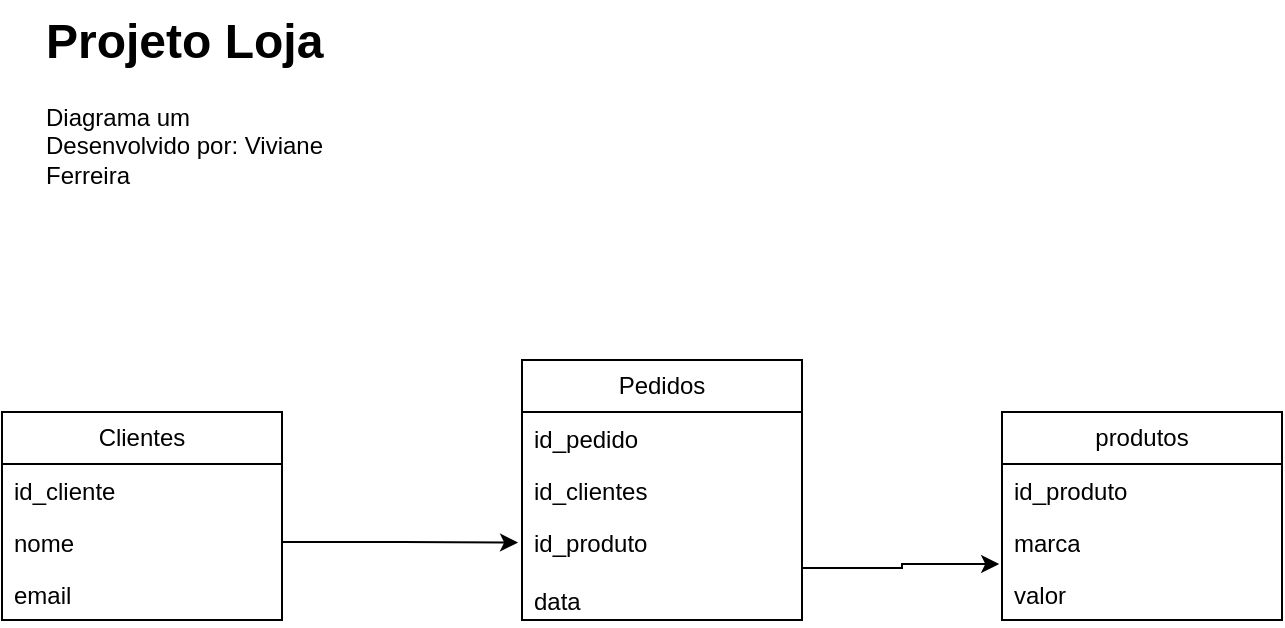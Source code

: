 <mxfile version="26.0.16">
  <diagram name="Página-1" id="Vl4dcY-beZEGDJW-2dfY">
    <mxGraphModel dx="794" dy="454" grid="1" gridSize="10" guides="1" tooltips="1" connect="1" arrows="1" fold="1" page="1" pageScale="1" pageWidth="827" pageHeight="1169" math="0" shadow="0">
      <root>
        <mxCell id="0" />
        <mxCell id="1" parent="0" />
        <mxCell id="bFt_je_RHcTLpBdRVVeg-11" value="Clientes" style="swimlane;fontStyle=0;childLayout=stackLayout;horizontal=1;startSize=26;fillColor=none;horizontalStack=0;resizeParent=1;resizeParentMax=0;resizeLast=0;collapsible=1;marginBottom=0;whiteSpace=wrap;html=1;" vertex="1" parent="1">
          <mxGeometry x="20" y="216" width="140" height="104" as="geometry" />
        </mxCell>
        <mxCell id="bFt_je_RHcTLpBdRVVeg-12" value="id_cliente" style="text;strokeColor=none;fillColor=none;align=left;verticalAlign=top;spacingLeft=4;spacingRight=4;overflow=hidden;rotatable=0;points=[[0,0.5],[1,0.5]];portConstraint=eastwest;whiteSpace=wrap;html=1;" vertex="1" parent="bFt_je_RHcTLpBdRVVeg-11">
          <mxGeometry y="26" width="140" height="26" as="geometry" />
        </mxCell>
        <mxCell id="bFt_je_RHcTLpBdRVVeg-13" value="nome" style="text;strokeColor=none;fillColor=none;align=left;verticalAlign=top;spacingLeft=4;spacingRight=4;overflow=hidden;rotatable=0;points=[[0,0.5],[1,0.5]];portConstraint=eastwest;whiteSpace=wrap;html=1;" vertex="1" parent="bFt_je_RHcTLpBdRVVeg-11">
          <mxGeometry y="52" width="140" height="26" as="geometry" />
        </mxCell>
        <mxCell id="bFt_je_RHcTLpBdRVVeg-14" value="email" style="text;strokeColor=none;fillColor=none;align=left;verticalAlign=top;spacingLeft=4;spacingRight=4;overflow=hidden;rotatable=0;points=[[0,0.5],[1,0.5]];portConstraint=eastwest;whiteSpace=wrap;html=1;" vertex="1" parent="bFt_je_RHcTLpBdRVVeg-11">
          <mxGeometry y="78" width="140" height="26" as="geometry" />
        </mxCell>
        <mxCell id="bFt_je_RHcTLpBdRVVeg-15" value="Pedidos" style="swimlane;fontStyle=0;childLayout=stackLayout;horizontal=1;startSize=26;fillColor=none;horizontalStack=0;resizeParent=1;resizeParentMax=0;resizeLast=0;collapsible=1;marginBottom=0;whiteSpace=wrap;html=1;" vertex="1" parent="1">
          <mxGeometry x="280" y="190" width="140" height="130" as="geometry" />
        </mxCell>
        <mxCell id="bFt_je_RHcTLpBdRVVeg-16" value="id_pedido" style="text;strokeColor=none;fillColor=none;align=left;verticalAlign=top;spacingLeft=4;spacingRight=4;overflow=hidden;rotatable=0;points=[[0,0.5],[1,0.5]];portConstraint=eastwest;whiteSpace=wrap;html=1;" vertex="1" parent="bFt_je_RHcTLpBdRVVeg-15">
          <mxGeometry y="26" width="140" height="26" as="geometry" />
        </mxCell>
        <mxCell id="bFt_je_RHcTLpBdRVVeg-17" value="id_clientes" style="text;strokeColor=none;fillColor=none;align=left;verticalAlign=top;spacingLeft=4;spacingRight=4;overflow=hidden;rotatable=0;points=[[0,0.5],[1,0.5]];portConstraint=eastwest;whiteSpace=wrap;html=1;" vertex="1" parent="bFt_je_RHcTLpBdRVVeg-15">
          <mxGeometry y="52" width="140" height="26" as="geometry" />
        </mxCell>
        <mxCell id="bFt_je_RHcTLpBdRVVeg-18" value="id_produto&lt;div&gt;&lt;br&gt;&lt;div&gt;data&lt;/div&gt;&lt;/div&gt;" style="text;strokeColor=none;fillColor=none;align=left;verticalAlign=top;spacingLeft=4;spacingRight=4;overflow=hidden;rotatable=0;points=[[0,0.5],[1,0.5]];portConstraint=eastwest;whiteSpace=wrap;html=1;" vertex="1" parent="bFt_je_RHcTLpBdRVVeg-15">
          <mxGeometry y="78" width="140" height="52" as="geometry" />
        </mxCell>
        <mxCell id="bFt_je_RHcTLpBdRVVeg-23" value="produtos" style="swimlane;fontStyle=0;childLayout=stackLayout;horizontal=1;startSize=26;fillColor=none;horizontalStack=0;resizeParent=1;resizeParentMax=0;resizeLast=0;collapsible=1;marginBottom=0;whiteSpace=wrap;html=1;" vertex="1" parent="1">
          <mxGeometry x="520" y="216" width="140" height="104" as="geometry" />
        </mxCell>
        <mxCell id="bFt_je_RHcTLpBdRVVeg-24" value="id_produto" style="text;strokeColor=none;fillColor=none;align=left;verticalAlign=top;spacingLeft=4;spacingRight=4;overflow=hidden;rotatable=0;points=[[0,0.5],[1,0.5]];portConstraint=eastwest;whiteSpace=wrap;html=1;" vertex="1" parent="bFt_je_RHcTLpBdRVVeg-23">
          <mxGeometry y="26" width="140" height="26" as="geometry" />
        </mxCell>
        <mxCell id="bFt_je_RHcTLpBdRVVeg-25" value="marca" style="text;strokeColor=none;fillColor=none;align=left;verticalAlign=top;spacingLeft=4;spacingRight=4;overflow=hidden;rotatable=0;points=[[0,0.5],[1,0.5]];portConstraint=eastwest;whiteSpace=wrap;html=1;" vertex="1" parent="bFt_je_RHcTLpBdRVVeg-23">
          <mxGeometry y="52" width="140" height="26" as="geometry" />
        </mxCell>
        <mxCell id="bFt_je_RHcTLpBdRVVeg-26" value="valor" style="text;strokeColor=none;fillColor=none;align=left;verticalAlign=top;spacingLeft=4;spacingRight=4;overflow=hidden;rotatable=0;points=[[0,0.5],[1,0.5]];portConstraint=eastwest;whiteSpace=wrap;html=1;" vertex="1" parent="bFt_je_RHcTLpBdRVVeg-23">
          <mxGeometry y="78" width="140" height="26" as="geometry" />
        </mxCell>
        <mxCell id="bFt_je_RHcTLpBdRVVeg-28" value="&lt;h1 style=&quot;margin-top: 0px;&quot;&gt;Projeto Loja&lt;/h1&gt;&lt;div&gt;Diagrama um&lt;/div&gt;&lt;div&gt;Desenvolvido por: Viviane Ferreira&lt;/div&gt;" style="text;html=1;whiteSpace=wrap;overflow=hidden;rounded=0;" vertex="1" parent="1">
          <mxGeometry x="40" y="10" width="180" height="120" as="geometry" />
        </mxCell>
        <mxCell id="bFt_je_RHcTLpBdRVVeg-30" style="edgeStyle=orthogonalEdgeStyle;rounded=0;orthogonalLoop=1;jettySize=auto;html=1;entryX=-0.014;entryY=0.256;entryDx=0;entryDy=0;entryPerimeter=0;" edge="1" parent="1" source="bFt_je_RHcTLpBdRVVeg-13" target="bFt_je_RHcTLpBdRVVeg-18">
          <mxGeometry relative="1" as="geometry" />
        </mxCell>
        <mxCell id="bFt_je_RHcTLpBdRVVeg-31" value="" style="edgeStyle=orthogonalEdgeStyle;rounded=0;orthogonalLoop=1;jettySize=auto;html=1;entryX=-0.01;entryY=0.923;entryDx=0;entryDy=0;entryPerimeter=0;" edge="1" parent="1" source="bFt_je_RHcTLpBdRVVeg-18" target="bFt_je_RHcTLpBdRVVeg-25">
          <mxGeometry relative="1" as="geometry" />
        </mxCell>
      </root>
    </mxGraphModel>
  </diagram>
</mxfile>
